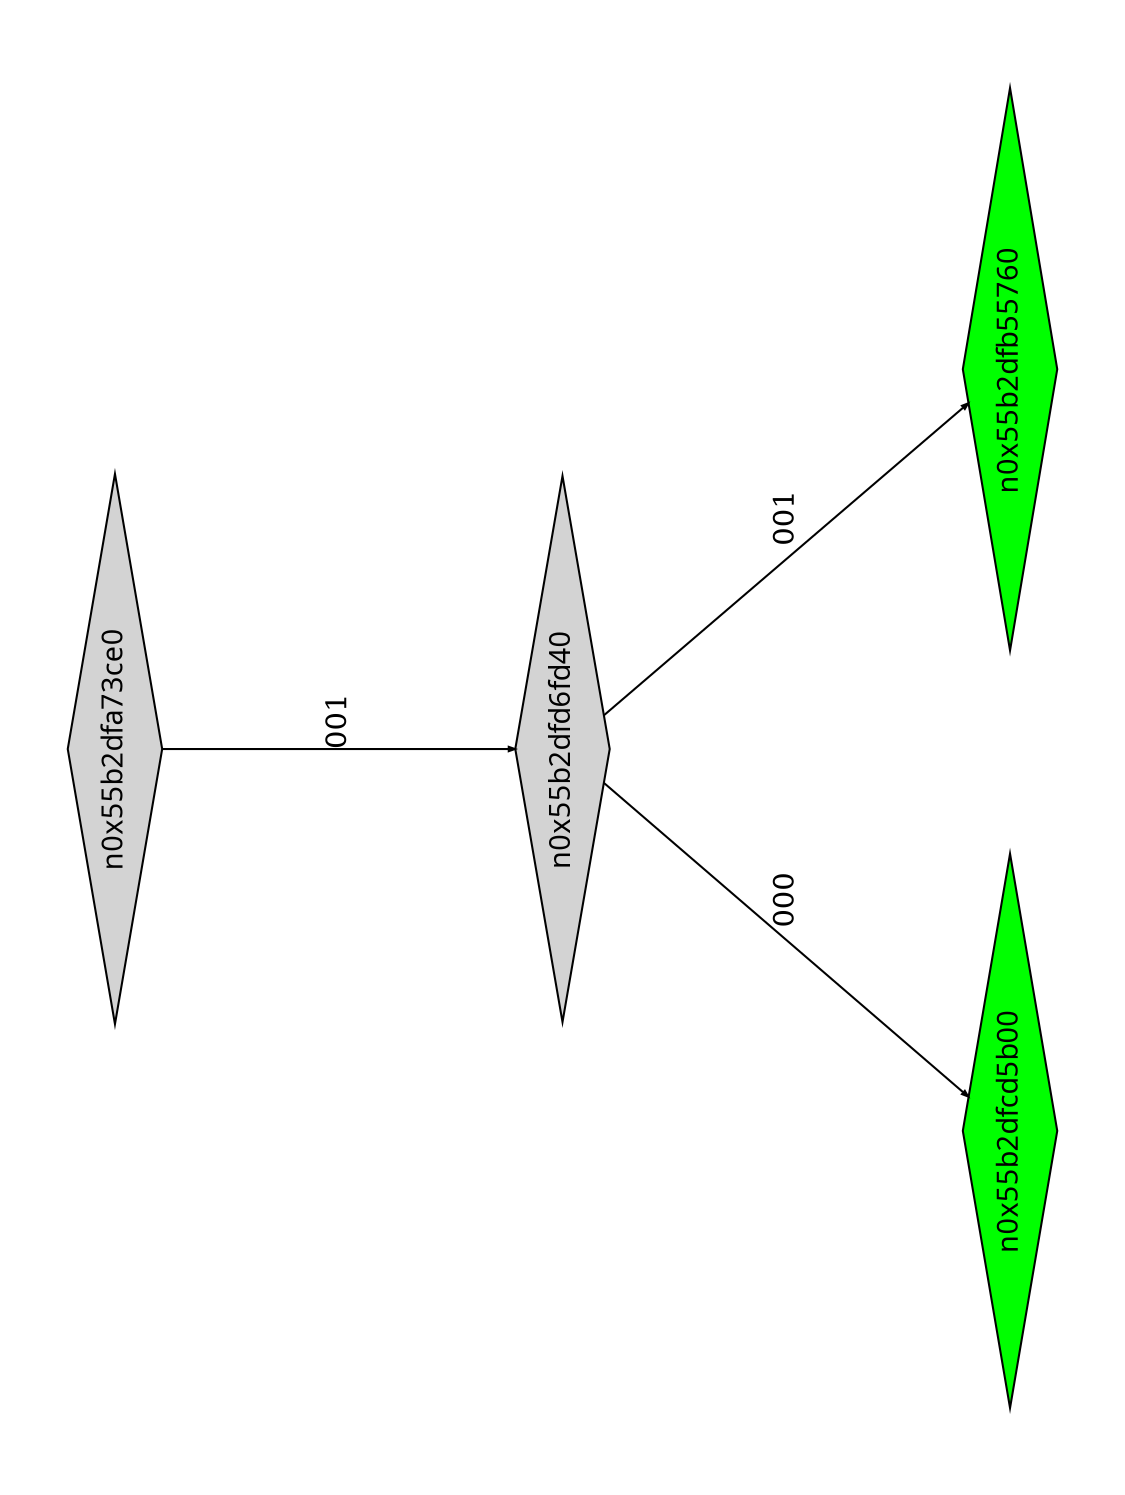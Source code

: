 digraph G {
	size="10,7.5";
	ratio=fill;
	rotate=90;
	center = "true";
	node [style="filled",width=.1,height=.1,fontname="Terminus"]
	edge [arrowsize=.3]
	n0x55b2dfa73ce0 [shape=diamond];
	n0x55b2dfa73ce0 -> n0x55b2dfd6fd40 [label=001];
	n0x55b2dfd6fd40 [shape=diamond];
	n0x55b2dfd6fd40 -> n0x55b2dfcd5b00 [label=000];
	n0x55b2dfd6fd40 -> n0x55b2dfb55760 [label=001];
	n0x55b2dfb55760 [shape=diamond,fillcolor=green];
	n0x55b2dfcd5b00 [shape=diamond,fillcolor=green];
}
